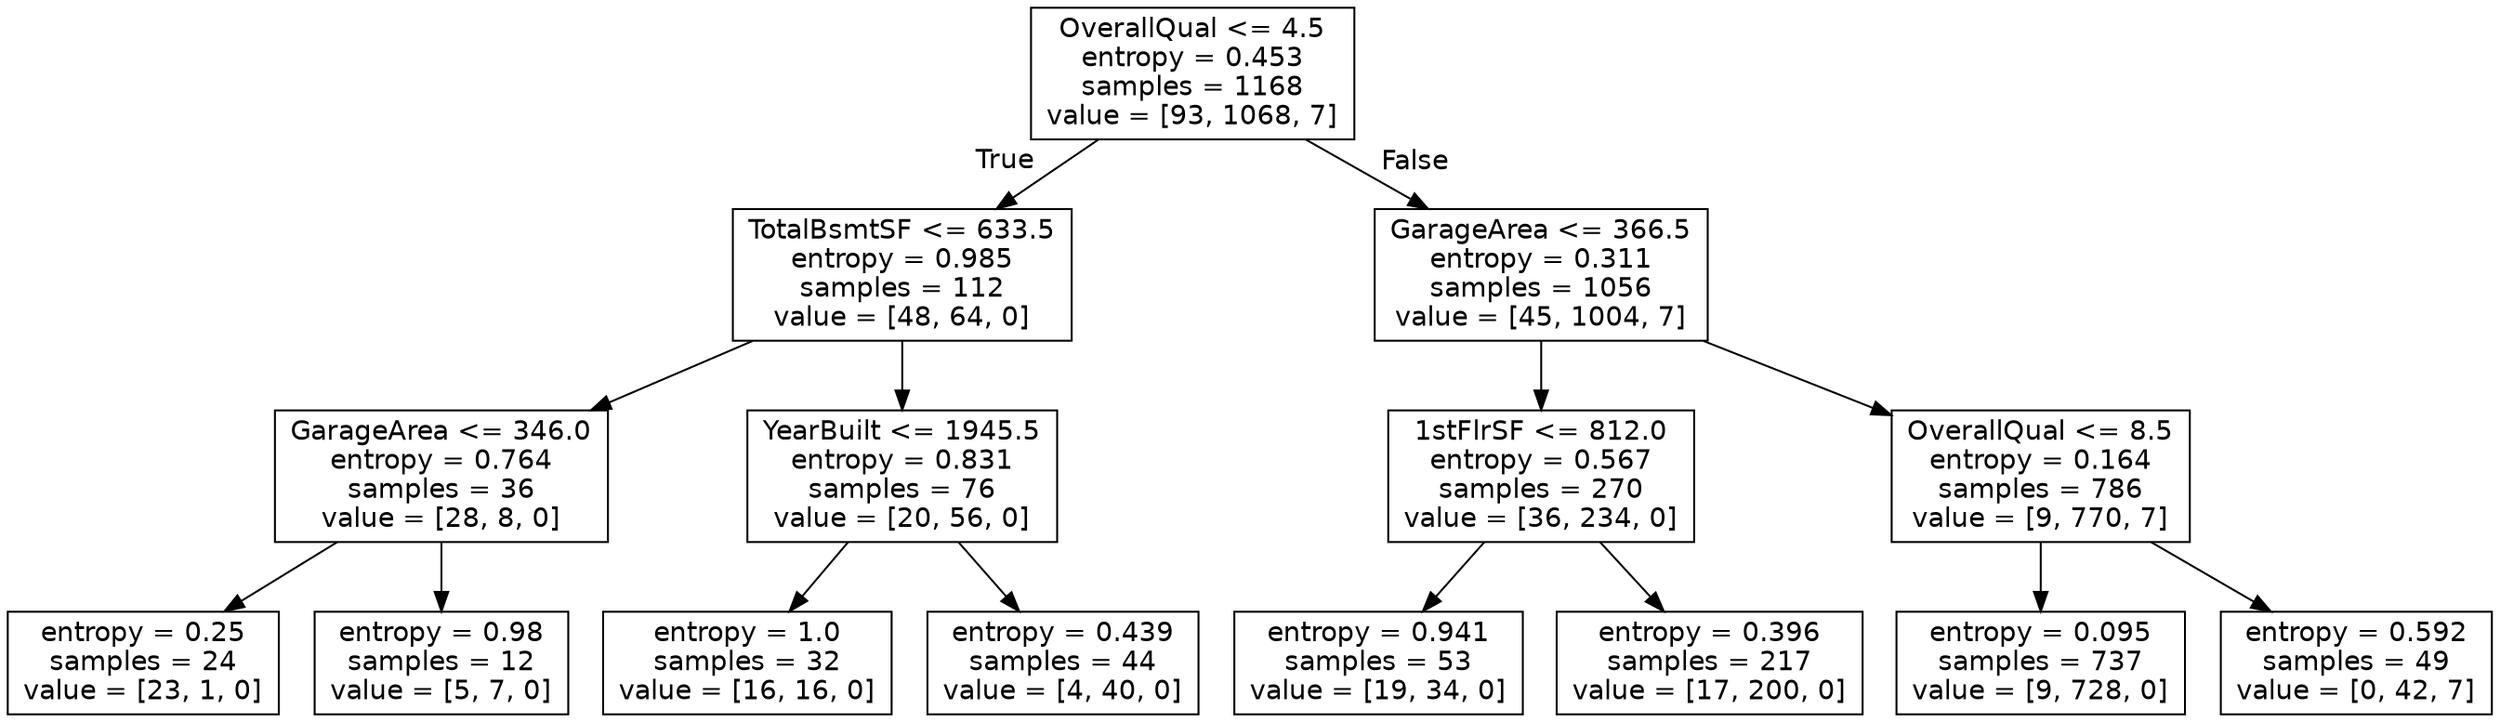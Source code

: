 digraph Tree {
node [shape=box, fontname="helvetica"] ;
edge [fontname="helvetica"] ;
0 [label="OverallQual <= 4.5\nentropy = 0.453\nsamples = 1168\nvalue = [93, 1068, 7]"] ;
1 [label="TotalBsmtSF <= 633.5\nentropy = 0.985\nsamples = 112\nvalue = [48, 64, 0]"] ;
0 -> 1 [labeldistance=2.5, labelangle=45, headlabel="True"] ;
2 [label="GarageArea <= 346.0\nentropy = 0.764\nsamples = 36\nvalue = [28, 8, 0]"] ;
1 -> 2 ;
3 [label="entropy = 0.25\nsamples = 24\nvalue = [23, 1, 0]"] ;
2 -> 3 ;
4 [label="entropy = 0.98\nsamples = 12\nvalue = [5, 7, 0]"] ;
2 -> 4 ;
5 [label="YearBuilt <= 1945.5\nentropy = 0.831\nsamples = 76\nvalue = [20, 56, 0]"] ;
1 -> 5 ;
6 [label="entropy = 1.0\nsamples = 32\nvalue = [16, 16, 0]"] ;
5 -> 6 ;
7 [label="entropy = 0.439\nsamples = 44\nvalue = [4, 40, 0]"] ;
5 -> 7 ;
8 [label="GarageArea <= 366.5\nentropy = 0.311\nsamples = 1056\nvalue = [45, 1004, 7]"] ;
0 -> 8 [labeldistance=2.5, labelangle=-45, headlabel="False"] ;
9 [label="1stFlrSF <= 812.0\nentropy = 0.567\nsamples = 270\nvalue = [36, 234, 0]"] ;
8 -> 9 ;
10 [label="entropy = 0.941\nsamples = 53\nvalue = [19, 34, 0]"] ;
9 -> 10 ;
11 [label="entropy = 0.396\nsamples = 217\nvalue = [17, 200, 0]"] ;
9 -> 11 ;
12 [label="OverallQual <= 8.5\nentropy = 0.164\nsamples = 786\nvalue = [9, 770, 7]"] ;
8 -> 12 ;
13 [label="entropy = 0.095\nsamples = 737\nvalue = [9, 728, 0]"] ;
12 -> 13 ;
14 [label="entropy = 0.592\nsamples = 49\nvalue = [0, 42, 7]"] ;
12 -> 14 ;
}